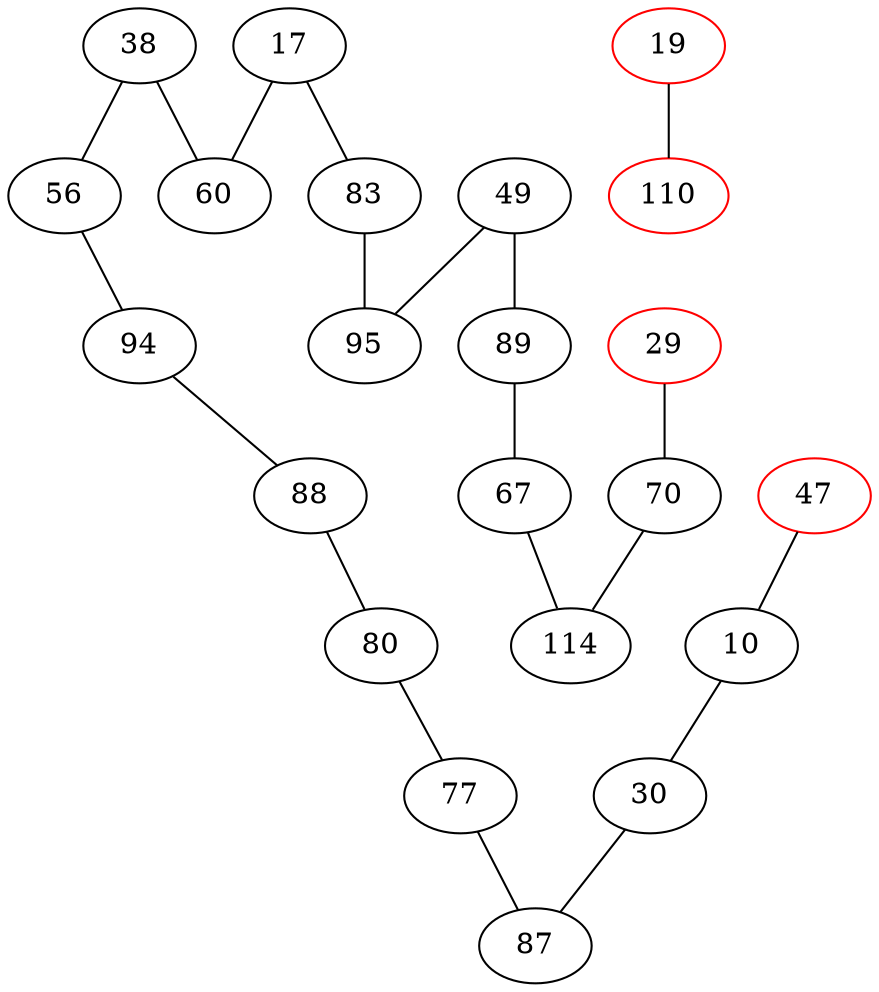 strict graph G {
10 -- 30;
17 -- 60;
30 -- 10;
38 -- 60;
47 -- 10;
49 -- 95;
56 -- 94;
60 -- 38;
67 -- 114;
70 -- 114;
77 -- 87;
80 -- 77;
83 -- 95;
87 -- 77;
88 -- 80;
89 -- 67;
94 -- 88;
95 -- 49;
114 -- 67;
10 -- 47;
17 -- 83;
19 -- 110;
29 -- 70;
30 -- 87;
38 -- 56;
49 -- 89;
56 -- 38;
60 -- 17;
67 -- 89;
70 -- 29;
77 -- 80;
80 -- 88;
83 -- 17;
87 -- 30;
88 -- 94;
89 -- 49;
94 -- 56;
95 -- 83;
110 -- 19;
114 -- 70;
10
17
19[color=red];
29[color=red];
30
38
47[color=red];
49
56
60
67
70
77
80
83
87
88
89
94
95
110[color=red];
114
}
